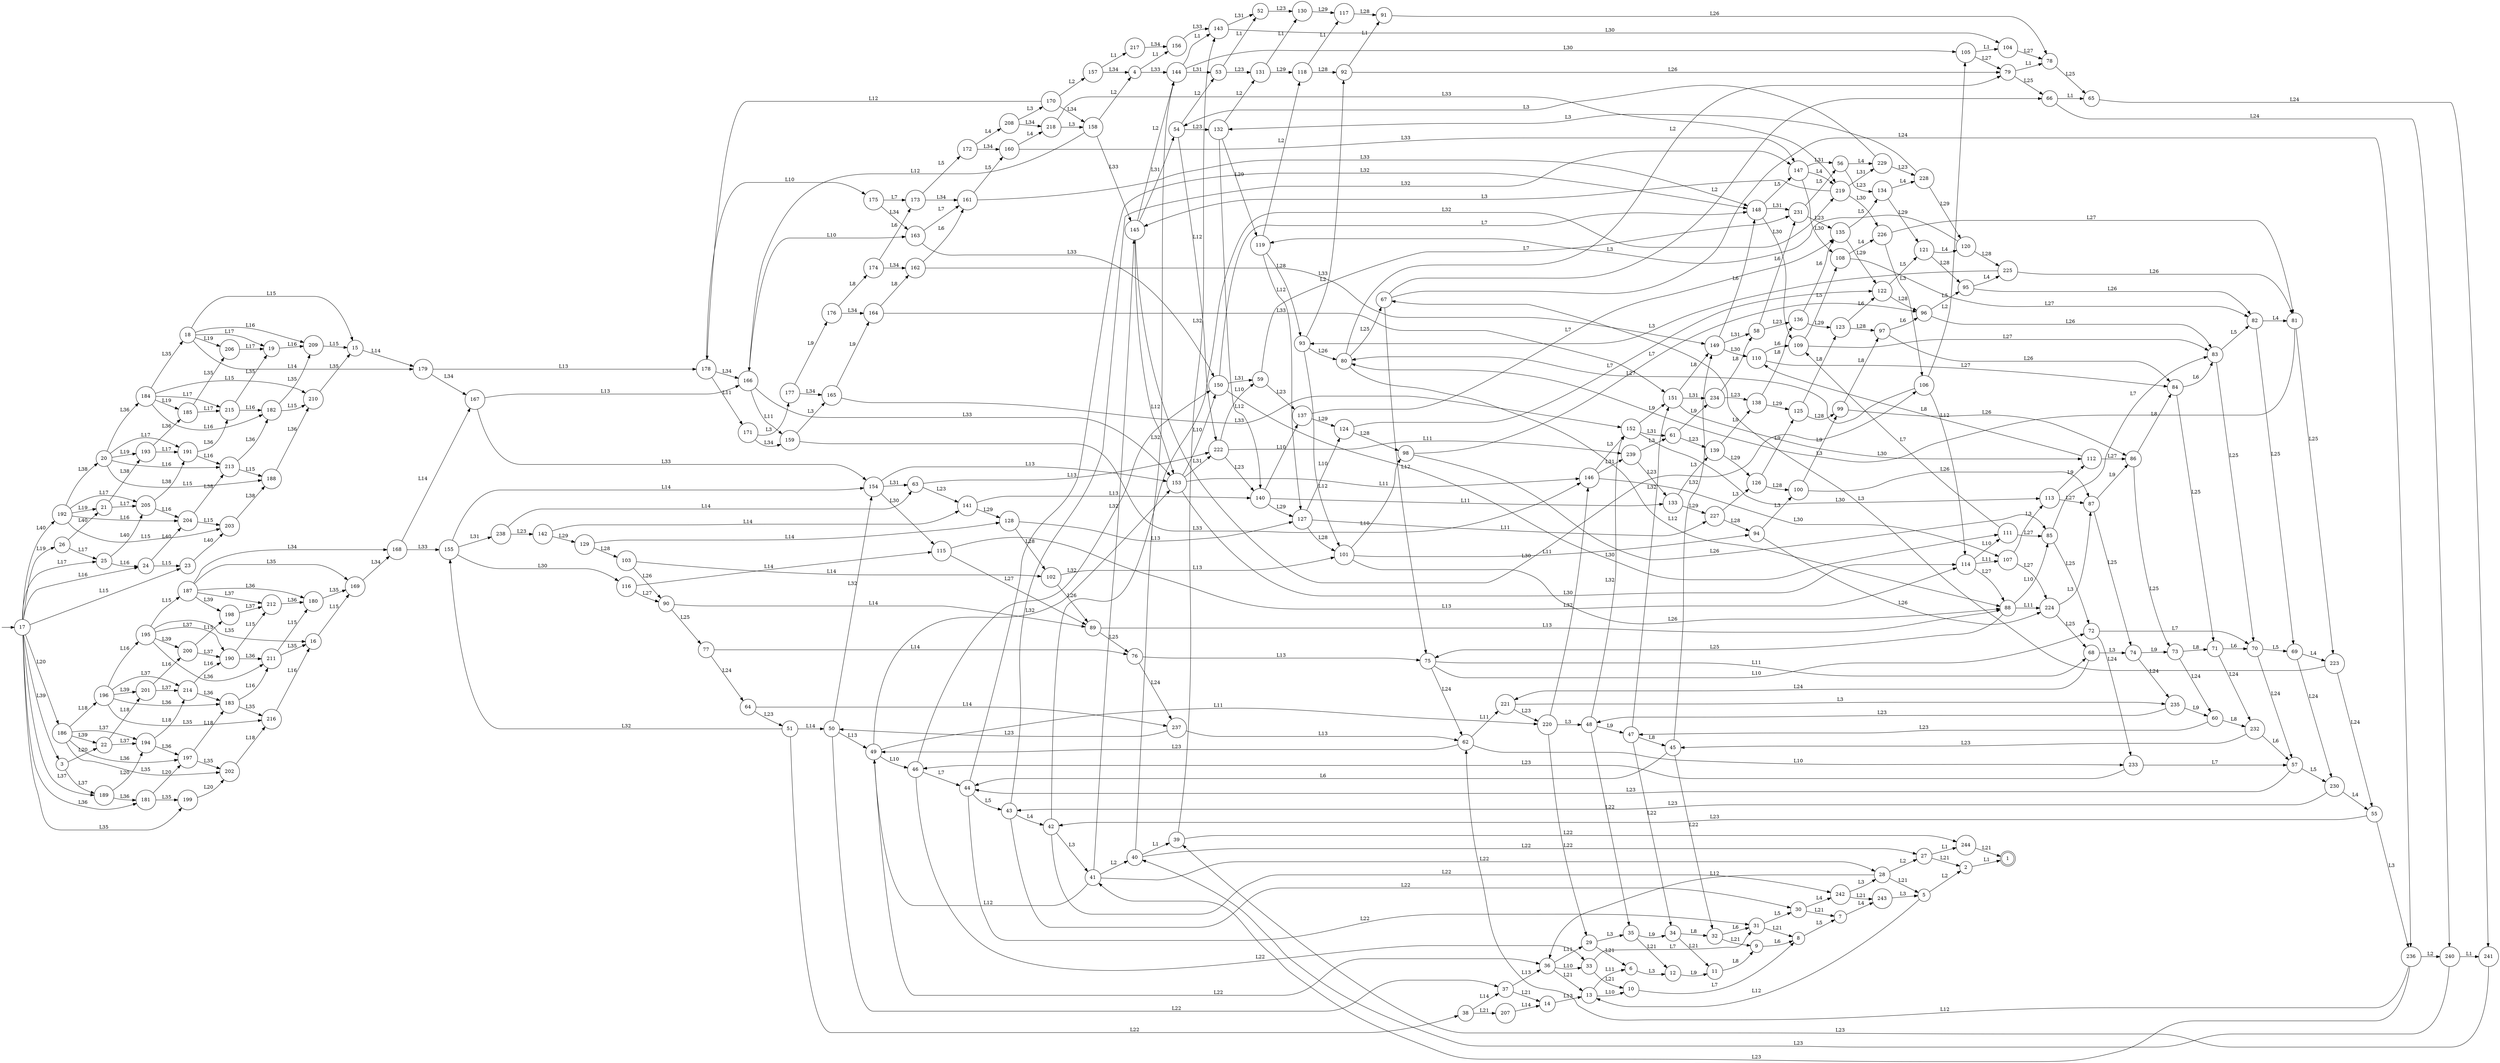 // dot output generated by libFAUDES vGenerator
digraph "Det(Generator) [minstate]" {
  rankdir=LR
  node [shape=circle];

  // initial states
  dot_dummyinit_1 [shape=none, label="", width="0.0", height="0.0" ];
  dot_dummyinit_1 -> "17";

  // mstates
  "1" [shape=doublecircle];

  // rest of stateset
  "2";
  "3";
  "4";
  "5";
  "6";
  "7";
  "8";
  "9";
  "10";
  "11";
  "12";
  "13";
  "14";
  "15";
  "16";
  "18";
  "19";
  "20";
  "21";
  "22";
  "23";
  "24";
  "25";
  "26";
  "27";
  "28";
  "29";
  "30";
  "31";
  "32";
  "33";
  "34";
  "35";
  "36";
  "37";
  "38";
  "39";
  "40";
  "41";
  "42";
  "43";
  "44";
  "45";
  "46";
  "47";
  "48";
  "49";
  "50";
  "51";
  "52";
  "53";
  "54";
  "55";
  "56";
  "57";
  "58";
  "59";
  "60";
  "61";
  "62";
  "63";
  "64";
  "65";
  "66";
  "67";
  "68";
  "69";
  "70";
  "71";
  "72";
  "73";
  "74";
  "75";
  "76";
  "77";
  "78";
  "79";
  "80";
  "81";
  "82";
  "83";
  "84";
  "85";
  "86";
  "87";
  "88";
  "89";
  "90";
  "91";
  "92";
  "93";
  "94";
  "95";
  "96";
  "97";
  "98";
  "99";
  "100";
  "101";
  "102";
  "103";
  "104";
  "105";
  "106";
  "107";
  "108";
  "109";
  "110";
  "111";
  "112";
  "113";
  "114";
  "115";
  "116";
  "117";
  "118";
  "119";
  "120";
  "121";
  "122";
  "123";
  "124";
  "125";
  "126";
  "127";
  "128";
  "129";
  "130";
  "131";
  "132";
  "133";
  "134";
  "135";
  "136";
  "137";
  "138";
  "139";
  "140";
  "141";
  "142";
  "143";
  "144";
  "145";
  "146";
  "147";
  "148";
  "149";
  "150";
  "151";
  "152";
  "153";
  "154";
  "155";
  "156";
  "157";
  "158";
  "159";
  "160";
  "161";
  "162";
  "163";
  "164";
  "165";
  "166";
  "167";
  "168";
  "169";
  "170";
  "171";
  "172";
  "173";
  "174";
  "175";
  "176";
  "177";
  "178";
  "179";
  "180";
  "181";
  "182";
  "183";
  "184";
  "185";
  "186";
  "187";
  "188";
  "189";
  "190";
  "191";
  "192";
  "193";
  "194";
  "195";
  "196";
  "197";
  "198";
  "199";
  "200";
  "201";
  "202";
  "203";
  "204";
  "205";
  "206";
  "207";
  "208";
  "209";
  "210";
  "211";
  "212";
  "213";
  "214";
  "215";
  "216";
  "217";
  "218";
  "219";
  "220";
  "221";
  "222";
  "223";
  "224";
  "225";
  "226";
  "227";
  "228";
  "229";
  "230";
  "231";
  "232";
  "233";
  "234";
  "235";
  "236";
  "237";
  "238";
  "239";
  "240";
  "241";
  "242";
  "243";
  "244";

  // transition relation
  "2" -> "1" [label="L1"];
  "3" -> "22" [label="L20"];
  "3" -> "189" [label="L37"];
  "4" -> "156" [label="L1"];
  "4" -> "144" [label="L33"];
  "5" -> "2" [label="L2"];
  "5" -> "13" [label="L12"];
  "6" -> "12" [label="L3"];
  "7" -> "243" [label="L4"];
  "8" -> "7" [label="L5"];
  "9" -> "8" [label="L6"];
  "10" -> "8" [label="L7"];
  "11" -> "9" [label="L8"];
  "12" -> "11" [label="L9"];
  "13" -> "10" [label="L10"];
  "13" -> "6" [label="L11"];
  "14" -> "13" [label="L13"];
  "15" -> "179" [label="L14"];
  "16" -> "169" [label="L15"];
  "17" -> "186" [label="L20"];
  "17" -> "23" [label="L15"];
  "17" -> "24" [label="L16"];
  "17" -> "25" [label="L17"];
  "17" -> "26" [label="L19"];
  "17" -> "192" [label="L40"];
  "17" -> "199" [label="L35"];
  "17" -> "181" [label="L36"];
  "17" -> "189" [label="L37"];
  "17" -> "3" [label="L39"];
  "18" -> "179" [label="L14"];
  "18" -> "15" [label="L15"];
  "18" -> "209" [label="L16"];
  "18" -> "19" [label="L17"];
  "18" -> "206" [label="L19"];
  "19" -> "209" [label="L16"];
  "20" -> "188" [label="L15"];
  "20" -> "213" [label="L16"];
  "20" -> "191" [label="L17"];
  "20" -> "193" [label="L19"];
  "20" -> "184" [label="L36"];
  "21" -> "205" [label="L17"];
  "21" -> "193" [label="L38"];
  "22" -> "201" [label="L18"];
  "22" -> "194" [label="L37"];
  "23" -> "203" [label="L40"];
  "24" -> "23" [label="L15"];
  "24" -> "204" [label="L40"];
  "25" -> "24" [label="L16"];
  "25" -> "205" [label="L40"];
  "26" -> "25" [label="L17"];
  "26" -> "21" [label="L40"];
  "27" -> "244" [label="L1"];
  "27" -> "2" [label="L21"];
  "28" -> "27" [label="L2"];
  "28" -> "36" [label="L12"];
  "28" -> "5" [label="L21"];
  "29" -> "35" [label="L3"];
  "29" -> "6" [label="L21"];
  "30" -> "242" [label="L4"];
  "30" -> "7" [label="L21"];
  "31" -> "30" [label="L5"];
  "31" -> "8" [label="L21"];
  "32" -> "31" [label="L6"];
  "32" -> "9" [label="L21"];
  "33" -> "31" [label="L7"];
  "33" -> "10" [label="L21"];
  "34" -> "32" [label="L8"];
  "34" -> "11" [label="L21"];
  "35" -> "34" [label="L9"];
  "35" -> "12" [label="L21"];
  "36" -> "33" [label="L10"];
  "36" -> "29" [label="L11"];
  "36" -> "13" [label="L21"];
  "37" -> "36" [label="L13"];
  "37" -> "14" [label="L21"];
  "38" -> "37" [label="L14"];
  "38" -> "207" [label="L21"];
  "39" -> "244" [label="L22"];
  "39" -> "143" [label="L32"];
  "40" -> "39" [label="L1"];
  "40" -> "27" [label="L22"];
  "40" -> "144" [label="L32"];
  "41" -> "40" [label="L2"];
  "41" -> "49" [label="L12"];
  "41" -> "28" [label="L22"];
  "41" -> "145" [label="L32"];
  "42" -> "41" [label="L3"];
  "42" -> "242" [label="L22"];
  "42" -> "219" [label="L32"];
  "43" -> "42" [label="L4"];
  "43" -> "30" [label="L22"];
  "43" -> "147" [label="L32"];
  "44" -> "43" [label="L5"];
  "44" -> "31" [label="L22"];
  "44" -> "148" [label="L32"];
  "45" -> "44" [label="L6"];
  "45" -> "32" [label="L22"];
  "45" -> "149" [label="L32"];
  "46" -> "44" [label="L7"];
  "46" -> "33" [label="L22"];
  "46" -> "150" [label="L32"];
  "47" -> "45" [label="L8"];
  "47" -> "34" [label="L22"];
  "47" -> "151" [label="L32"];
  "48" -> "47" [label="L9"];
  "48" -> "35" [label="L22"];
  "48" -> "152" [label="L32"];
  "49" -> "46" [label="L10"];
  "49" -> "220" [label="L11"];
  "49" -> "36" [label="L22"];
  "49" -> "153" [label="L32"];
  "50" -> "49" [label="L13"];
  "50" -> "37" [label="L22"];
  "50" -> "154" [label="L32"];
  "51" -> "50" [label="L14"];
  "51" -> "38" [label="L22"];
  "51" -> "155" [label="L32"];
  "52" -> "130" [label="L23"];
  "53" -> "52" [label="L1"];
  "53" -> "131" [label="L23"];
  "54" -> "53" [label="L2"];
  "54" -> "222" [label="L12"];
  "54" -> "132" [label="L23"];
  "55" -> "236" [label="L3"];
  "55" -> "42" [label="L23"];
  "56" -> "229" [label="L4"];
  "56" -> "134" [label="L23"];
  "57" -> "230" [label="L5"];
  "57" -> "44" [label="L23"];
  "58" -> "231" [label="L6"];
  "58" -> "136" [label="L23"];
  "59" -> "231" [label="L7"];
  "59" -> "137" [label="L23"];
  "60" -> "232" [label="L8"];
  "60" -> "47" [label="L23"];
  "61" -> "234" [label="L9"];
  "61" -> "139" [label="L23"];
  "62" -> "233" [label="L10"];
  "62" -> "221" [label="L11"];
  "62" -> "49" [label="L23"];
  "63" -> "222" [label="L13"];
  "63" -> "141" [label="L23"];
  "64" -> "237" [label="L14"];
  "64" -> "51" [label="L23"];
  "65" -> "241" [label="L24"];
  "66" -> "65" [label="L1"];
  "66" -> "240" [label="L24"];
  "67" -> "66" [label="L2"];
  "67" -> "75" [label="L12"];
  "67" -> "236" [label="L24"];
  "68" -> "74" [label="L3"];
  "68" -> "221" [label="L24"];
  "69" -> "223" [label="L4"];
  "69" -> "230" [label="L24"];
  "70" -> "69" [label="L5"];
  "70" -> "57" [label="L24"];
  "71" -> "70" [label="L6"];
  "71" -> "232" [label="L24"];
  "72" -> "70" [label="L7"];
  "72" -> "233" [label="L24"];
  "73" -> "71" [label="L8"];
  "73" -> "60" [label="L24"];
  "74" -> "73" [label="L9"];
  "74" -> "235" [label="L24"];
  "75" -> "72" [label="L10"];
  "75" -> "68" [label="L11"];
  "75" -> "62" [label="L24"];
  "76" -> "75" [label="L13"];
  "76" -> "237" [label="L24"];
  "77" -> "76" [label="L14"];
  "77" -> "64" [label="L24"];
  "78" -> "65" [label="L25"];
  "79" -> "78" [label="L1"];
  "79" -> "66" [label="L25"];
  "80" -> "79" [label="L2"];
  "80" -> "88" [label="L12"];
  "80" -> "67" [label="L25"];
  "81" -> "80" [label="L3"];
  "81" -> "223" [label="L25"];
  "82" -> "81" [label="L4"];
  "82" -> "69" [label="L25"];
  "83" -> "82" [label="L5"];
  "83" -> "70" [label="L25"];
  "84" -> "83" [label="L6"];
  "84" -> "71" [label="L25"];
  "85" -> "83" [label="L7"];
  "85" -> "72" [label="L25"];
  "86" -> "84" [label="L8"];
  "86" -> "73" [label="L25"];
  "87" -> "86" [label="L9"];
  "87" -> "74" [label="L25"];
  "88" -> "85" [label="L10"];
  "88" -> "224" [label="L11"];
  "88" -> "75" [label="L25"];
  "89" -> "88" [label="L13"];
  "89" -> "76" [label="L25"];
  "90" -> "89" [label="L14"];
  "90" -> "77" [label="L25"];
  "91" -> "78" [label="L26"];
  "92" -> "91" [label="L1"];
  "92" -> "79" [label="L26"];
  "93" -> "92" [label="L2"];
  "93" -> "101" [label="L12"];
  "93" -> "80" [label="L26"];
  "94" -> "100" [label="L3"];
  "94" -> "224" [label="L26"];
  "95" -> "225" [label="L4"];
  "95" -> "82" [label="L26"];
  "96" -> "95" [label="L5"];
  "96" -> "83" [label="L26"];
  "97" -> "96" [label="L6"];
  "97" -> "84" [label="L26"];
  "98" -> "96" [label="L7"];
  "98" -> "85" [label="L26"];
  "99" -> "97" [label="L8"];
  "99" -> "86" [label="L26"];
  "100" -> "99" [label="L9"];
  "100" -> "87" [label="L26"];
  "101" -> "98" [label="L10"];
  "101" -> "94" [label="L11"];
  "101" -> "88" [label="L26"];
  "102" -> "101" [label="L13"];
  "102" -> "89" [label="L26"];
  "103" -> "102" [label="L14"];
  "103" -> "90" [label="L26"];
  "104" -> "78" [label="L27"];
  "105" -> "104" [label="L1"];
  "105" -> "79" [label="L27"];
  "106" -> "105" [label="L2"];
  "106" -> "114" [label="L12"];
  "106" -> "80" [label="L27"];
  "107" -> "113" [label="L3"];
  "107" -> "224" [label="L27"];
  "108" -> "226" [label="L4"];
  "108" -> "82" [label="L27"];
  "109" -> "108" [label="L5"];
  "109" -> "83" [label="L27"];
  "110" -> "109" [label="L6"];
  "110" -> "84" [label="L27"];
  "111" -> "109" [label="L7"];
  "111" -> "85" [label="L27"];
  "112" -> "110" [label="L8"];
  "112" -> "86" [label="L27"];
  "113" -> "112" [label="L9"];
  "113" -> "87" [label="L27"];
  "114" -> "111" [label="L10"];
  "114" -> "107" [label="L11"];
  "114" -> "88" [label="L27"];
  "115" -> "114" [label="L13"];
  "115" -> "89" [label="L27"];
  "116" -> "115" [label="L14"];
  "116" -> "90" [label="L27"];
  "117" -> "91" [label="L28"];
  "118" -> "117" [label="L1"];
  "118" -> "92" [label="L28"];
  "119" -> "118" [label="L2"];
  "119" -> "127" [label="L12"];
  "119" -> "93" [label="L28"];
  "120" -> "119" [label="L3"];
  "120" -> "225" [label="L28"];
  "121" -> "120" [label="L4"];
  "121" -> "95" [label="L28"];
  "122" -> "121" [label="L5"];
  "122" -> "96" [label="L28"];
  "123" -> "122" [label="L6"];
  "123" -> "97" [label="L28"];
  "124" -> "122" [label="L7"];
  "124" -> "98" [label="L28"];
  "125" -> "123" [label="L8"];
  "125" -> "99" [label="L28"];
  "126" -> "125" [label="L9"];
  "126" -> "100" [label="L28"];
  "127" -> "124" [label="L10"];
  "127" -> "227" [label="L11"];
  "127" -> "101" [label="L28"];
  "128" -> "127" [label="L13"];
  "128" -> "102" [label="L28"];
  "129" -> "128" [label="L14"];
  "129" -> "103" [label="L28"];
  "130" -> "117" [label="L29"];
  "131" -> "130" [label="L1"];
  "131" -> "118" [label="L29"];
  "132" -> "131" [label="L2"];
  "132" -> "140" [label="L12"];
  "132" -> "119" [label="L29"];
  "133" -> "139" [label="L3"];
  "133" -> "227" [label="L29"];
  "134" -> "228" [label="L4"];
  "134" -> "121" [label="L29"];
  "135" -> "134" [label="L5"];
  "135" -> "122" [label="L29"];
  "136" -> "135" [label="L6"];
  "136" -> "123" [label="L29"];
  "137" -> "135" [label="L7"];
  "137" -> "124" [label="L29"];
  "138" -> "136" [label="L8"];
  "138" -> "125" [label="L29"];
  "139" -> "138" [label="L9"];
  "139" -> "126" [label="L29"];
  "140" -> "137" [label="L10"];
  "140" -> "133" [label="L11"];
  "140" -> "127" [label="L29"];
  "141" -> "140" [label="L13"];
  "141" -> "128" [label="L29"];
  "142" -> "141" [label="L14"];
  "142" -> "129" [label="L29"];
  "143" -> "104" [label="L30"];
  "143" -> "52" [label="L31"];
  "144" -> "143" [label="L1"];
  "144" -> "105" [label="L30"];
  "144" -> "53" [label="L31"];
  "145" -> "144" [label="L2"];
  "145" -> "153" [label="L12"];
  "145" -> "106" [label="L30"];
  "145" -> "54" [label="L31"];
  "146" -> "152" [label="L3"];
  "146" -> "107" [label="L30"];
  "146" -> "239" [label="L31"];
  "147" -> "219" [label="L4"];
  "147" -> "108" [label="L30"];
  "147" -> "56" [label="L31"];
  "148" -> "147" [label="L5"];
  "148" -> "109" [label="L30"];
  "148" -> "231" [label="L31"];
  "149" -> "148" [label="L6"];
  "149" -> "110" [label="L30"];
  "149" -> "58" [label="L31"];
  "150" -> "148" [label="L7"];
  "150" -> "111" [label="L30"];
  "150" -> "59" [label="L31"];
  "151" -> "149" [label="L8"];
  "151" -> "112" [label="L30"];
  "151" -> "234" [label="L31"];
  "152" -> "151" [label="L9"];
  "152" -> "113" [label="L30"];
  "152" -> "61" [label="L31"];
  "153" -> "150" [label="L10"];
  "153" -> "146" [label="L11"];
  "153" -> "114" [label="L30"];
  "153" -> "222" [label="L31"];
  "154" -> "153" [label="L13"];
  "154" -> "115" [label="L30"];
  "154" -> "63" [label="L31"];
  "155" -> "154" [label="L14"];
  "155" -> "116" [label="L30"];
  "155" -> "238" [label="L31"];
  "156" -> "143" [label="L33"];
  "157" -> "217" [label="L1"];
  "157" -> "4" [label="L34"];
  "158" -> "4" [label="L2"];
  "158" -> "166" [label="L12"];
  "158" -> "145" [label="L33"];
  "159" -> "165" [label="L3"];
  "159" -> "146" [label="L33"];
  "160" -> "218" [label="L4"];
  "160" -> "147" [label="L33"];
  "161" -> "160" [label="L5"];
  "161" -> "148" [label="L33"];
  "162" -> "161" [label="L6"];
  "162" -> "149" [label="L33"];
  "163" -> "161" [label="L7"];
  "163" -> "150" [label="L33"];
  "164" -> "162" [label="L8"];
  "164" -> "151" [label="L33"];
  "165" -> "164" [label="L9"];
  "165" -> "152" [label="L33"];
  "166" -> "163" [label="L10"];
  "166" -> "159" [label="L11"];
  "166" -> "153" [label="L33"];
  "167" -> "166" [label="L13"];
  "167" -> "154" [label="L33"];
  "168" -> "167" [label="L14"];
  "168" -> "155" [label="L33"];
  "169" -> "168" [label="L34"];
  "170" -> "157" [label="L2"];
  "170" -> "178" [label="L12"];
  "170" -> "158" [label="L34"];
  "171" -> "177" [label="L3"];
  "171" -> "159" [label="L34"];
  "172" -> "208" [label="L4"];
  "172" -> "160" [label="L34"];
  "173" -> "172" [label="L5"];
  "173" -> "161" [label="L34"];
  "174" -> "173" [label="L6"];
  "174" -> "162" [label="L34"];
  "175" -> "173" [label="L7"];
  "175" -> "163" [label="L34"];
  "176" -> "174" [label="L8"];
  "176" -> "164" [label="L34"];
  "177" -> "176" [label="L9"];
  "177" -> "165" [label="L34"];
  "178" -> "175" [label="L10"];
  "178" -> "171" [label="L11"];
  "178" -> "166" [label="L34"];
  "179" -> "178" [label="L13"];
  "179" -> "167" [label="L34"];
  "180" -> "169" [label="L35"];
  "181" -> "197" [label="L20"];
  "181" -> "199" [label="L35"];
  "182" -> "210" [label="L15"];
  "182" -> "209" [label="L35"];
  "183" -> "211" [label="L16"];
  "183" -> "216" [label="L35"];
  "184" -> "210" [label="L15"];
  "184" -> "182" [label="L16"];
  "184" -> "215" [label="L17"];
  "184" -> "185" [label="L19"];
  "184" -> "18" [label="L35"];
  "185" -> "215" [label="L17"];
  "185" -> "206" [label="L35"];
  "186" -> "196" [label="L18"];
  "186" -> "202" [label="L35"];
  "186" -> "197" [label="L36"];
  "186" -> "194" [label="L37"];
  "186" -> "22" [label="L39"];
  "187" -> "168" [label="L34"];
  "187" -> "169" [label="L35"];
  "187" -> "180" [label="L36"];
  "187" -> "212" [label="L37"];
  "187" -> "198" [label="L39"];
  "188" -> "210" [label="L36"];
  "189" -> "194" [label="L20"];
  "189" -> "181" [label="L36"];
  "190" -> "212" [label="L15"];
  "190" -> "211" [label="L36"];
  "191" -> "213" [label="L16"];
  "191" -> "215" [label="L36"];
  "192" -> "203" [label="L15"];
  "192" -> "204" [label="L16"];
  "192" -> "205" [label="L17"];
  "192" -> "21" [label="L19"];
  "192" -> "20" [label="L38"];
  "193" -> "191" [label="L17"];
  "193" -> "185" [label="L36"];
  "194" -> "214" [label="L18"];
  "194" -> "197" [label="L36"];
  "195" -> "187" [label="L15"];
  "195" -> "16" [label="L35"];
  "195" -> "211" [label="L36"];
  "195" -> "190" [label="L37"];
  "195" -> "200" [label="L39"];
  "196" -> "195" [label="L16"];
  "196" -> "216" [label="L35"];
  "196" -> "183" [label="L36"];
  "196" -> "214" [label="L37"];
  "196" -> "201" [label="L39"];
  "197" -> "183" [label="L18"];
  "197" -> "202" [label="L35"];
  "198" -> "212" [label="L37"];
  "199" -> "202" [label="L20"];
  "200" -> "198" [label="L15"];
  "200" -> "190" [label="L37"];
  "201" -> "200" [label="L16"];
  "201" -> "214" [label="L37"];
  "202" -> "216" [label="L18"];
  "203" -> "188" [label="L38"];
  "204" -> "203" [label="L15"];
  "204" -> "213" [label="L38"];
  "205" -> "204" [label="L16"];
  "205" -> "191" [label="L38"];
  "206" -> "19" [label="L17"];
  "207" -> "14" [label="L14"];
  "208" -> "170" [label="L3"];
  "208" -> "218" [label="L34"];
  "209" -> "15" [label="L15"];
  "210" -> "15" [label="L35"];
  "211" -> "180" [label="L15"];
  "211" -> "16" [label="L35"];
  "212" -> "180" [label="L36"];
  "213" -> "188" [label="L15"];
  "213" -> "182" [label="L36"];
  "214" -> "190" [label="L16"];
  "214" -> "183" [label="L36"];
  "215" -> "182" [label="L16"];
  "215" -> "19" [label="L35"];
  "216" -> "16" [label="L16"];
  "217" -> "156" [label="L34"];
  "218" -> "158" [label="L3"];
  "218" -> "219" [label="L33"];
  "219" -> "145" [label="L3"];
  "219" -> "226" [label="L30"];
  "219" -> "229" [label="L31"];
  "220" -> "48" [label="L3"];
  "220" -> "29" [label="L22"];
  "220" -> "146" [label="L32"];
  "221" -> "235" [label="L3"];
  "221" -> "220" [label="L23"];
  "222" -> "59" [label="L10"];
  "222" -> "239" [label="L11"];
  "222" -> "140" [label="L23"];
  "223" -> "67" [label="L3"];
  "223" -> "55" [label="L24"];
  "224" -> "87" [label="L3"];
  "224" -> "68" [label="L25"];
  "225" -> "93" [label="L3"];
  "225" -> "81" [label="L26"];
  "226" -> "106" [label="L3"];
  "226" -> "81" [label="L27"];
  "227" -> "126" [label="L3"];
  "227" -> "94" [label="L28"];
  "228" -> "132" [label="L3"];
  "228" -> "120" [label="L29"];
  "229" -> "54" [label="L3"];
  "229" -> "228" [label="L23"];
  "230" -> "55" [label="L4"];
  "230" -> "43" [label="L23"];
  "231" -> "56" [label="L5"];
  "231" -> "135" [label="L23"];
  "232" -> "57" [label="L6"];
  "232" -> "45" [label="L23"];
  "233" -> "57" [label="L7"];
  "233" -> "46" [label="L23"];
  "234" -> "58" [label="L8"];
  "234" -> "138" [label="L23"];
  "235" -> "60" [label="L9"];
  "235" -> "48" [label="L23"];
  "236" -> "240" [label="L2"];
  "236" -> "62" [label="L12"];
  "236" -> "41" [label="L23"];
  "237" -> "62" [label="L13"];
  "237" -> "50" [label="L23"];
  "238" -> "63" [label="L14"];
  "238" -> "142" [label="L23"];
  "239" -> "61" [label="L3"];
  "239" -> "133" [label="L23"];
  "240" -> "241" [label="L1"];
  "240" -> "40" [label="L23"];
  "241" -> "39" [label="L23"];
  "242" -> "28" [label="L3"];
  "242" -> "243" [label="L21"];
  "243" -> "5" [label="L3"];
  "244" -> "1" [label="L21"];
}
